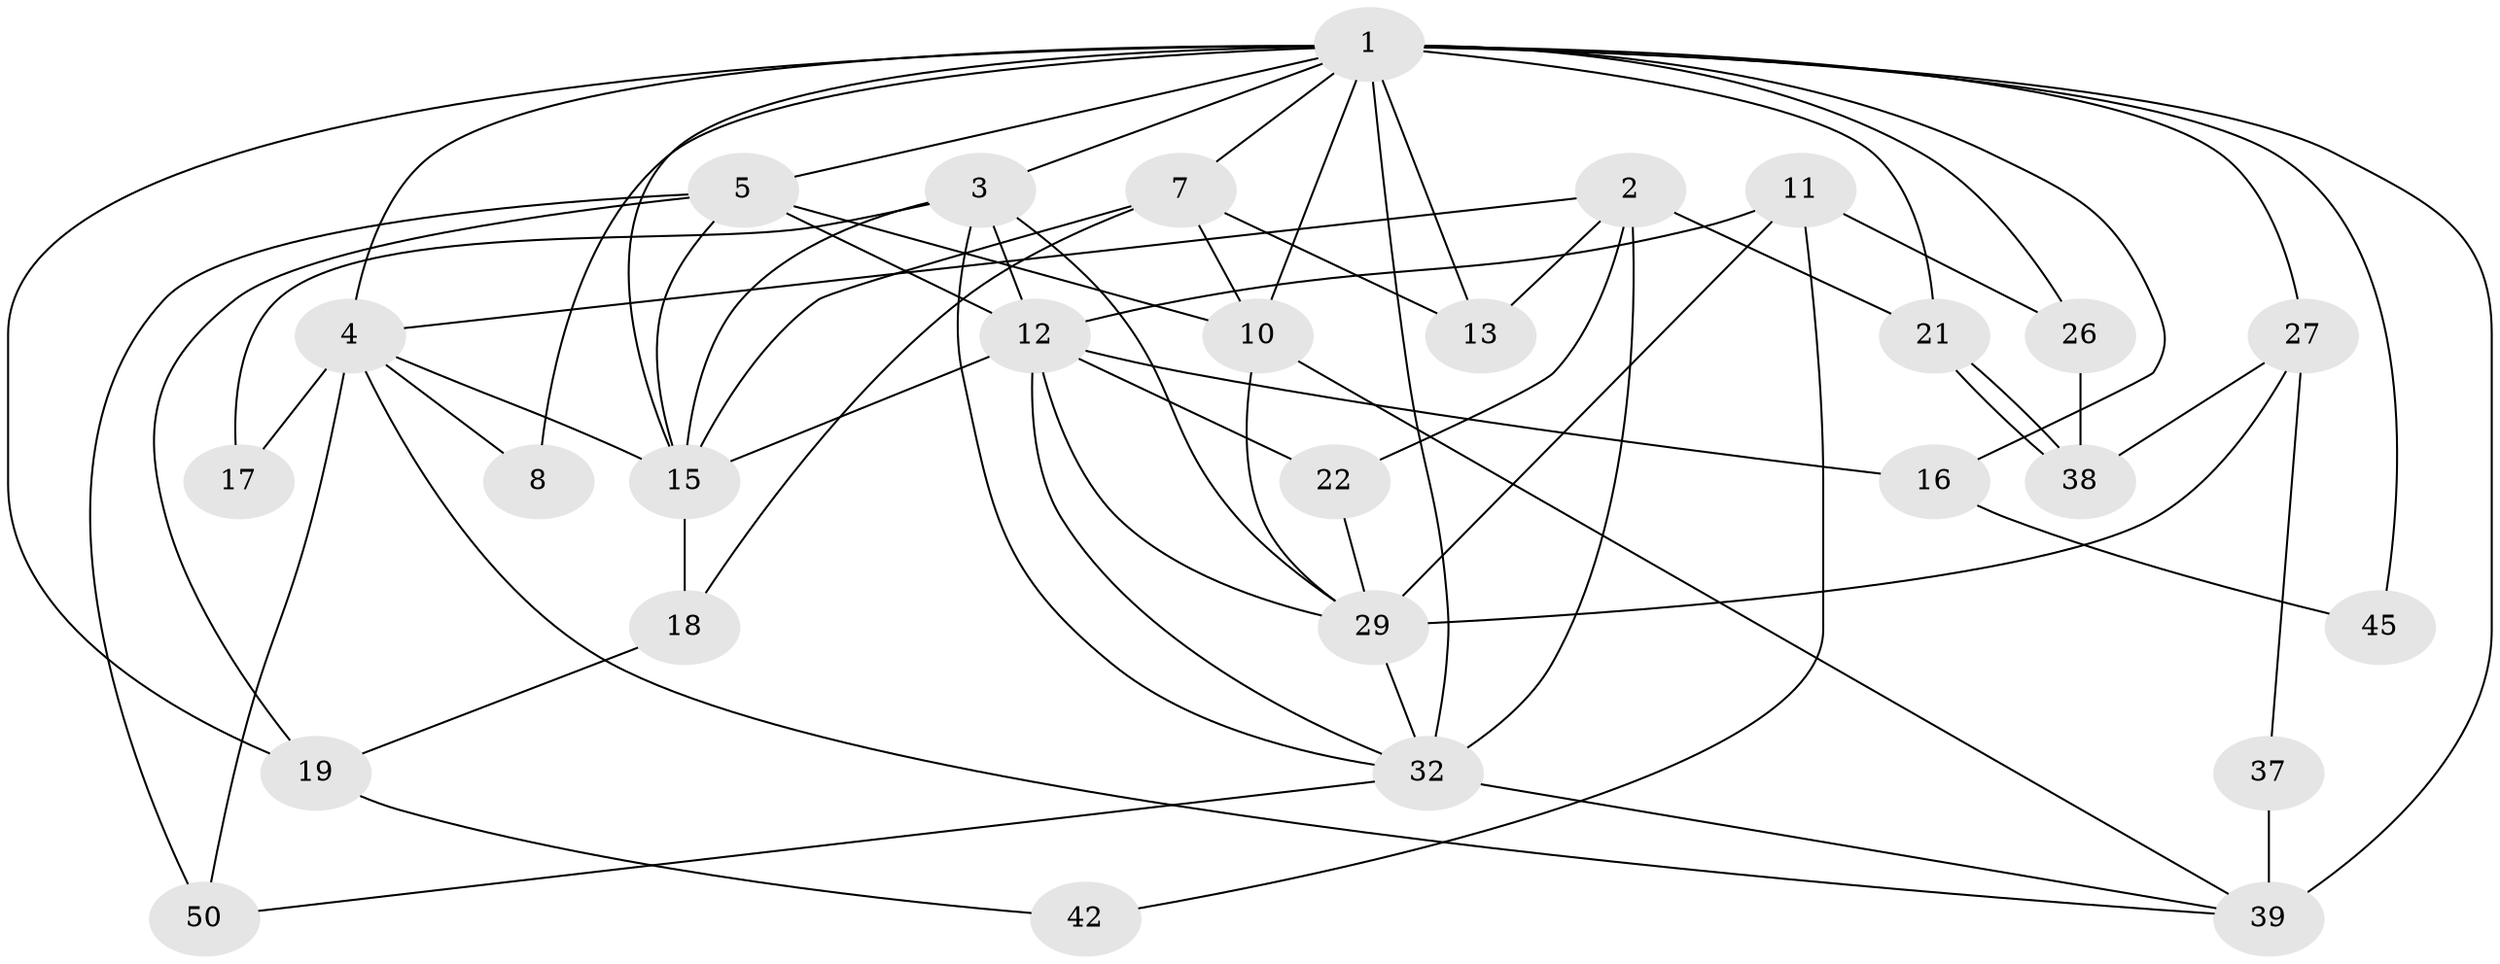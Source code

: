 // original degree distribution, {5: 0.17857142857142858, 2: 0.16071428571428573, 3: 0.25, 4: 0.25, 8: 0.017857142857142856, 6: 0.10714285714285714, 7: 0.03571428571428571}
// Generated by graph-tools (version 1.1) at 2025/18/03/04/25 18:18:32]
// undirected, 28 vertices, 66 edges
graph export_dot {
graph [start="1"]
  node [color=gray90,style=filled];
  1 [super="+20+52+6"];
  2 [super="+48"];
  3 [super="+9"];
  4 [super="+41"];
  5 [super="+44"];
  7 [super="+33"];
  8;
  10 [super="+51+43"];
  11 [super="+25"];
  12 [super="+46+40"];
  13 [super="+36"];
  15 [super="+35+31"];
  16;
  17;
  18;
  19 [super="+47"];
  21 [super="+23"];
  22;
  26;
  27 [super="+49"];
  29 [super="+56"];
  32 [super="+34"];
  37;
  38;
  39 [super="+54"];
  42;
  45;
  50;
  1 -- 19 [weight=3];
  1 -- 39 [weight=3];
  1 -- 8 [weight=2];
  1 -- 45;
  1 -- 15 [weight=2];
  1 -- 21 [weight=3];
  1 -- 5;
  1 -- 27 [weight=3];
  1 -- 32;
  1 -- 3;
  1 -- 4;
  1 -- 7;
  1 -- 16;
  1 -- 26;
  1 -- 13;
  1 -- 10 [weight=2];
  2 -- 32 [weight=2];
  2 -- 4;
  2 -- 21;
  2 -- 22;
  2 -- 13;
  3 -- 15;
  3 -- 32;
  3 -- 17;
  3 -- 12;
  3 -- 29;
  4 -- 39;
  4 -- 17;
  4 -- 50;
  4 -- 8;
  4 -- 15;
  5 -- 50;
  5 -- 15;
  5 -- 12;
  5 -- 19;
  5 -- 10;
  7 -- 18;
  7 -- 10 [weight=2];
  7 -- 13;
  7 -- 15;
  10 -- 39;
  10 -- 29;
  11 -- 12;
  11 -- 42;
  11 -- 26;
  11 -- 29;
  12 -- 32;
  12 -- 16;
  12 -- 22;
  12 -- 29;
  12 -- 15;
  15 -- 18;
  16 -- 45;
  18 -- 19;
  19 -- 42;
  21 -- 38;
  21 -- 38;
  22 -- 29;
  26 -- 38;
  27 -- 37;
  27 -- 29 [weight=2];
  27 -- 38;
  29 -- 32;
  32 -- 50;
  32 -- 39;
  37 -- 39;
}
